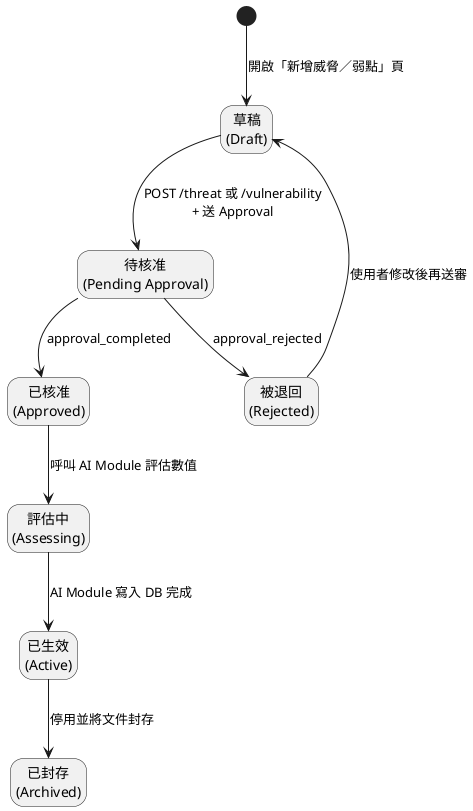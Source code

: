 @startuml

hide empty description

[*] --> Draft : 開啟「新增威脅／弱點」頁
state "草稿\n(Draft)" as Draft <<draft>>

Draft --> PendingApproval : POST /threat 或 /vulnerability\n+ 送 Approval
state "待核准\n(Pending Approval)" as PendingApproval <<approval>>

PendingApproval --> Approved  : approval_completed
PendingApproval --> Rejected  : approval_rejected
state "被退回\n(Rejected)" as Rejected <<error>>
Rejected --> Draft : 使用者修改後再送審

state "已核准\n(Approved)" as Approved <<approval>>
Approved --> Assessing : 呼叫 AI Module 評估數值
state "評估中\n(Assessing)" as Assessing <<assess>>

Assessing --> Active : AI Module 寫入 DB 完成
state "已生效\n(Active)" as Active <<active>>

Active --> Archived : 停用並將文件封存
state "已封存\n(Archived)" as Archived <<terminal>>

@enduml